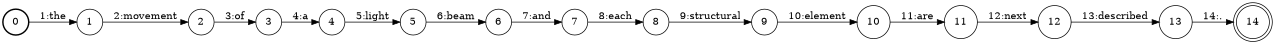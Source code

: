 digraph FST {
rankdir = LR;
size = "8.5,11";
label = "";
center = 1;
orientation = Portrait;
ranksep = "0.4";
nodesep = "0.25";
0 [label = "0", shape = circle, style = bold, fontsize = 14]
	0 -> 1 [label = "1:the", fontsize = 14];
1 [label = "1", shape = circle, style = solid, fontsize = 14]
	1 -> 2 [label = "2:movement", fontsize = 14];
2 [label = "2", shape = circle, style = solid, fontsize = 14]
	2 -> 3 [label = "3:of", fontsize = 14];
3 [label = "3", shape = circle, style = solid, fontsize = 14]
	3 -> 4 [label = "4:a", fontsize = 14];
4 [label = "4", shape = circle, style = solid, fontsize = 14]
	4 -> 5 [label = "5:light", fontsize = 14];
5 [label = "5", shape = circle, style = solid, fontsize = 14]
	5 -> 6 [label = "6:beam", fontsize = 14];
6 [label = "6", shape = circle, style = solid, fontsize = 14]
	6 -> 7 [label = "7:and", fontsize = 14];
7 [label = "7", shape = circle, style = solid, fontsize = 14]
	7 -> 8 [label = "8:each", fontsize = 14];
8 [label = "8", shape = circle, style = solid, fontsize = 14]
	8 -> 9 [label = "9:structural", fontsize = 14];
9 [label = "9", shape = circle, style = solid, fontsize = 14]
	9 -> 10 [label = "10:element", fontsize = 14];
10 [label = "10", shape = circle, style = solid, fontsize = 14]
	10 -> 11 [label = "11:are", fontsize = 14];
11 [label = "11", shape = circle, style = solid, fontsize = 14]
	11 -> 12 [label = "12:next", fontsize = 14];
12 [label = "12", shape = circle, style = solid, fontsize = 14]
	12 -> 13 [label = "13:described", fontsize = 14];
13 [label = "13", shape = circle, style = solid, fontsize = 14]
	13 -> 14 [label = "14:.", fontsize = 14];
14 [label = "14", shape = doublecircle, style = solid, fontsize = 14]
}
